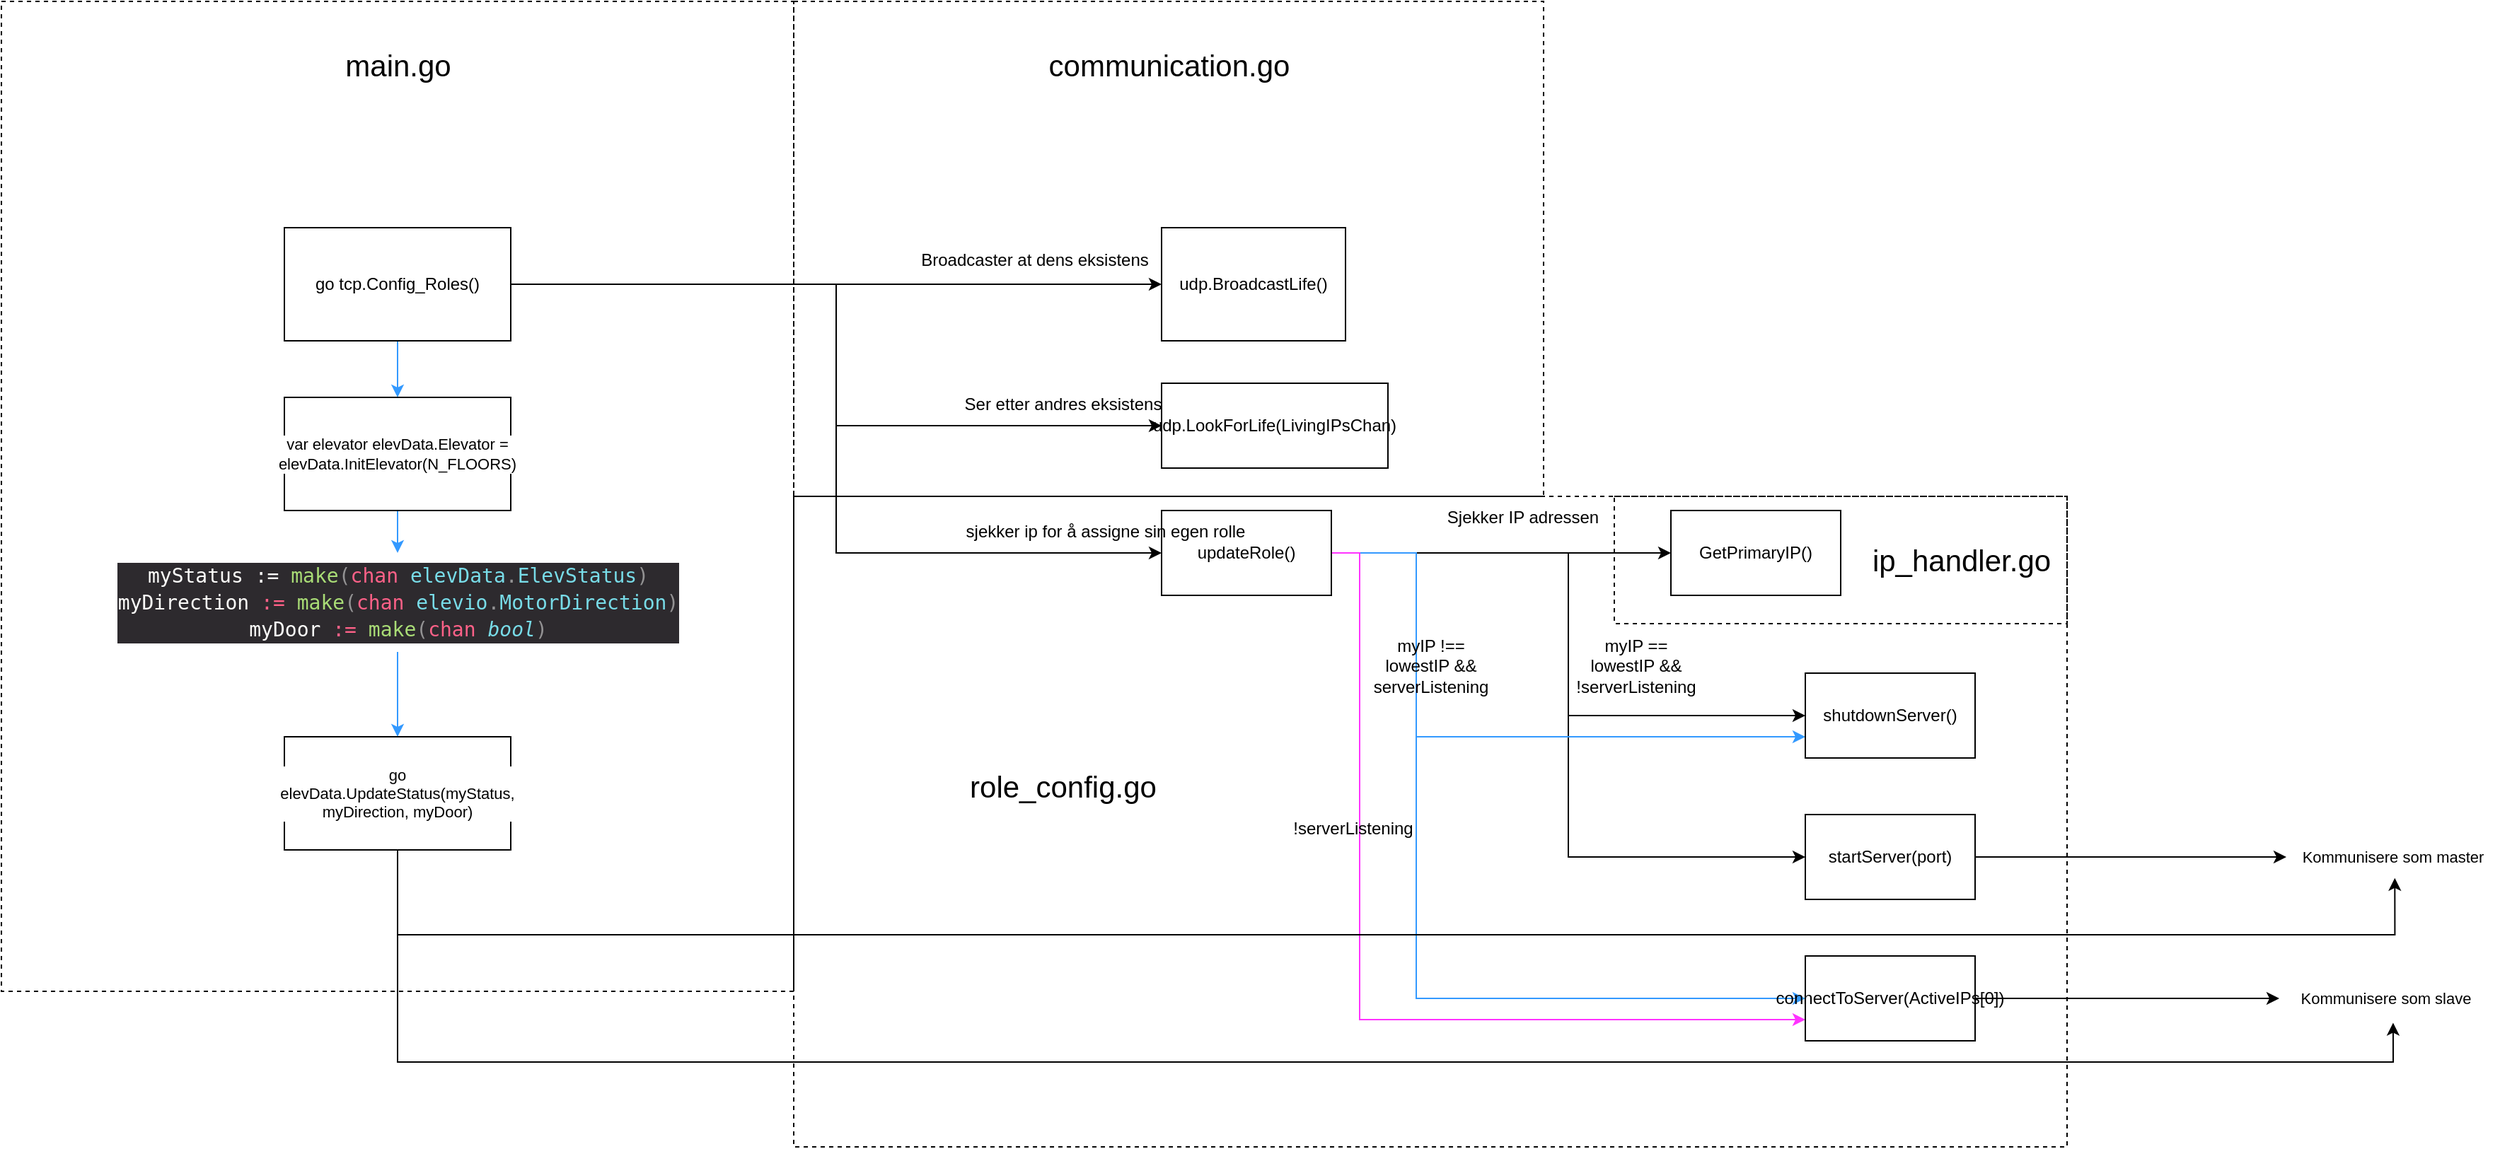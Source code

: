 <mxfile version="23.1.5" type="device">
  <diagram name="Page-1" id="AAd5A58YraQz5HL5OF3r">
    <mxGraphModel dx="2786" dy="1026" grid="1" gridSize="10" guides="1" tooltips="1" connect="1" arrows="1" fold="1" page="1" pageScale="1" pageWidth="850" pageHeight="1100" math="0" shadow="0">
      <root>
        <mxCell id="0" />
        <mxCell id="1" parent="0" />
        <mxCell id="7yFFrNaGsEzxwrJIeiKh-48" value="" style="whiteSpace=wrap;html=1;fontFamily=Helvetica;fontSize=11;fontColor=default;labelBackgroundColor=default;fillColor=none;dashed=1;" vertex="1" parent="1">
          <mxGeometry x="400" y="750" width="900" height="460" as="geometry" />
        </mxCell>
        <mxCell id="7yFFrNaGsEzxwrJIeiKh-49" value="" style="whiteSpace=wrap;html=1;fontFamily=Helvetica;fontSize=11;fontColor=default;labelBackgroundColor=default;fillColor=none;dashed=1;" vertex="1" parent="1">
          <mxGeometry x="400" y="400" width="530" height="350" as="geometry" />
        </mxCell>
        <mxCell id="7yFFrNaGsEzxwrJIeiKh-43" value="" style="whiteSpace=wrap;html=1;fontFamily=Helvetica;fontSize=11;fontColor=default;labelBackgroundColor=default;fillColor=none;dashed=1;" vertex="1" parent="1">
          <mxGeometry x="-160" y="400" width="560" height="700" as="geometry" />
        </mxCell>
        <mxCell id="7yFFrNaGsEzxwrJIeiKh-6" style="edgeStyle=orthogonalEdgeStyle;rounded=0;orthogonalLoop=1;jettySize=auto;html=1;exitX=1;exitY=0.5;exitDx=0;exitDy=0;entryX=0;entryY=0.5;entryDx=0;entryDy=0;" edge="1" parent="1" source="7yFFrNaGsEzxwrJIeiKh-2" target="7yFFrNaGsEzxwrJIeiKh-5">
          <mxGeometry relative="1" as="geometry" />
        </mxCell>
        <mxCell id="7yFFrNaGsEzxwrJIeiKh-9" style="edgeStyle=orthogonalEdgeStyle;rounded=0;orthogonalLoop=1;jettySize=auto;html=1;exitX=1;exitY=0.5;exitDx=0;exitDy=0;entryX=0;entryY=0.5;entryDx=0;entryDy=0;" edge="1" parent="1" source="7yFFrNaGsEzxwrJIeiKh-2" target="7yFFrNaGsEzxwrJIeiKh-8">
          <mxGeometry relative="1" as="geometry" />
        </mxCell>
        <mxCell id="7yFFrNaGsEzxwrJIeiKh-11" style="edgeStyle=orthogonalEdgeStyle;rounded=0;orthogonalLoop=1;jettySize=auto;html=1;exitX=1;exitY=0.5;exitDx=0;exitDy=0;entryX=0;entryY=0.5;entryDx=0;entryDy=0;" edge="1" parent="1" source="7yFFrNaGsEzxwrJIeiKh-2" target="7yFFrNaGsEzxwrJIeiKh-10">
          <mxGeometry relative="1" as="geometry" />
        </mxCell>
        <mxCell id="7yFFrNaGsEzxwrJIeiKh-36" style="edgeStyle=orthogonalEdgeStyle;rounded=0;orthogonalLoop=1;jettySize=auto;html=1;exitX=0.5;exitY=1;exitDx=0;exitDy=0;entryX=0.5;entryY=0;entryDx=0;entryDy=0;strokeColor=#3399FF;align=center;verticalAlign=middle;fontFamily=Helvetica;fontSize=11;fontColor=default;labelBackgroundColor=default;endArrow=classic;" edge="1" parent="1" source="7yFFrNaGsEzxwrJIeiKh-2" target="7yFFrNaGsEzxwrJIeiKh-35">
          <mxGeometry relative="1" as="geometry" />
        </mxCell>
        <mxCell id="7yFFrNaGsEzxwrJIeiKh-2" value="go tcp.Config_Roles()" style="whiteSpace=wrap;html=1;" vertex="1" parent="1">
          <mxGeometry x="40" y="560" width="160" height="80" as="geometry" />
        </mxCell>
        <mxCell id="7yFFrNaGsEzxwrJIeiKh-5" value="udp.BroadcastLife()" style="whiteSpace=wrap;html=1;" vertex="1" parent="1">
          <mxGeometry x="660" y="560" width="130" height="80" as="geometry" />
        </mxCell>
        <mxCell id="7yFFrNaGsEzxwrJIeiKh-8" value="udp.LookForLife(LivingIPsChan)" style="whiteSpace=wrap;html=1;" vertex="1" parent="1">
          <mxGeometry x="660" y="670" width="160" height="60" as="geometry" />
        </mxCell>
        <mxCell id="7yFFrNaGsEzxwrJIeiKh-24" style="edgeStyle=orthogonalEdgeStyle;rounded=0;orthogonalLoop=1;jettySize=auto;html=1;exitX=1;exitY=0.5;exitDx=0;exitDy=0;entryX=0;entryY=0.5;entryDx=0;entryDy=0;" edge="1" parent="1" source="7yFFrNaGsEzxwrJIeiKh-10" target="7yFFrNaGsEzxwrJIeiKh-15">
          <mxGeometry relative="1" as="geometry" />
        </mxCell>
        <mxCell id="7yFFrNaGsEzxwrJIeiKh-25" style="edgeStyle=orthogonalEdgeStyle;rounded=0;orthogonalLoop=1;jettySize=auto;html=1;exitX=1;exitY=0.5;exitDx=0;exitDy=0;entryX=0;entryY=0.5;entryDx=0;entryDy=0;" edge="1" parent="1" source="7yFFrNaGsEzxwrJIeiKh-10" target="7yFFrNaGsEzxwrJIeiKh-18">
          <mxGeometry relative="1" as="geometry" />
        </mxCell>
        <mxCell id="7yFFrNaGsEzxwrJIeiKh-26" style="edgeStyle=orthogonalEdgeStyle;rounded=0;orthogonalLoop=1;jettySize=auto;html=1;exitX=1;exitY=0.5;exitDx=0;exitDy=0;entryX=0;entryY=0.5;entryDx=0;entryDy=0;" edge="1" parent="1" source="7yFFrNaGsEzxwrJIeiKh-10" target="7yFFrNaGsEzxwrJIeiKh-22">
          <mxGeometry relative="1" as="geometry" />
        </mxCell>
        <mxCell id="7yFFrNaGsEzxwrJIeiKh-29" style="edgeStyle=orthogonalEdgeStyle;rounded=0;orthogonalLoop=1;jettySize=auto;html=1;exitX=1;exitY=0.5;exitDx=0;exitDy=0;entryX=0;entryY=0.75;entryDx=0;entryDy=0;strokeColor=#3399FF;" edge="1" parent="1" source="7yFFrNaGsEzxwrJIeiKh-10" target="7yFFrNaGsEzxwrJIeiKh-18">
          <mxGeometry relative="1" as="geometry">
            <Array as="points">
              <mxPoint x="840" y="790" />
              <mxPoint x="840" y="920" />
            </Array>
          </mxGeometry>
        </mxCell>
        <mxCell id="7yFFrNaGsEzxwrJIeiKh-30" style="edgeStyle=orthogonalEdgeStyle;rounded=0;orthogonalLoop=1;jettySize=auto;html=1;exitX=1;exitY=0.5;exitDx=0;exitDy=0;entryX=0;entryY=0.5;entryDx=0;entryDy=0;strokeColor=#3399FF;align=center;verticalAlign=middle;fontFamily=Helvetica;fontSize=11;fontColor=default;labelBackgroundColor=default;endArrow=classic;" edge="1" parent="1" source="7yFFrNaGsEzxwrJIeiKh-10" target="7yFFrNaGsEzxwrJIeiKh-23">
          <mxGeometry relative="1" as="geometry">
            <Array as="points">
              <mxPoint x="840" y="790" />
              <mxPoint x="840" y="1105" />
            </Array>
          </mxGeometry>
        </mxCell>
        <mxCell id="7yFFrNaGsEzxwrJIeiKh-34" style="edgeStyle=orthogonalEdgeStyle;rounded=0;orthogonalLoop=1;jettySize=auto;html=1;exitX=1;exitY=0.5;exitDx=0;exitDy=0;entryX=0;entryY=0.75;entryDx=0;entryDy=0;strokeColor=#FF33FF;align=center;verticalAlign=middle;fontFamily=Helvetica;fontSize=11;fontColor=default;labelBackgroundColor=default;endArrow=classic;" edge="1" parent="1" source="7yFFrNaGsEzxwrJIeiKh-10" target="7yFFrNaGsEzxwrJIeiKh-23">
          <mxGeometry relative="1" as="geometry">
            <Array as="points">
              <mxPoint x="800" y="790" />
              <mxPoint x="800" y="1120" />
            </Array>
          </mxGeometry>
        </mxCell>
        <mxCell id="7yFFrNaGsEzxwrJIeiKh-10" value="updateRole()" style="whiteSpace=wrap;html=1;" vertex="1" parent="1">
          <mxGeometry x="660" y="760" width="120" height="60" as="geometry" />
        </mxCell>
        <mxCell id="7yFFrNaGsEzxwrJIeiKh-12" value="Broadcaster at dens eksistens" style="text;html=1;align=center;verticalAlign=middle;resizable=0;points=[];autosize=1;strokeColor=none;fillColor=none;" vertex="1" parent="1">
          <mxGeometry x="480" y="568" width="180" height="30" as="geometry" />
        </mxCell>
        <mxCell id="7yFFrNaGsEzxwrJIeiKh-13" value="Ser etter andres eksistens" style="text;html=1;align=center;verticalAlign=middle;resizable=0;points=[];autosize=1;strokeColor=none;fillColor=none;" vertex="1" parent="1">
          <mxGeometry x="510" y="670" width="160" height="30" as="geometry" />
        </mxCell>
        <mxCell id="7yFFrNaGsEzxwrJIeiKh-14" value="sjekker ip for å assigne sin egen rolle" style="text;html=1;align=center;verticalAlign=middle;resizable=0;points=[];autosize=1;strokeColor=none;fillColor=none;" vertex="1" parent="1">
          <mxGeometry x="510" y="760" width="220" height="30" as="geometry" />
        </mxCell>
        <mxCell id="7yFFrNaGsEzxwrJIeiKh-15" value="GetPrimaryIP()" style="whiteSpace=wrap;html=1;" vertex="1" parent="1">
          <mxGeometry x="1020" y="760" width="120" height="60" as="geometry" />
        </mxCell>
        <mxCell id="7yFFrNaGsEzxwrJIeiKh-17" value="Sjekker IP adressen" style="text;html=1;align=center;verticalAlign=middle;resizable=0;points=[];autosize=1;strokeColor=none;fillColor=none;" vertex="1" parent="1">
          <mxGeometry x="850" y="750" width="130" height="30" as="geometry" />
        </mxCell>
        <mxCell id="7yFFrNaGsEzxwrJIeiKh-18" value="shutdownServer()" style="whiteSpace=wrap;html=1;" vertex="1" parent="1">
          <mxGeometry x="1115" y="875" width="120" height="60" as="geometry" />
        </mxCell>
        <mxCell id="7yFFrNaGsEzxwrJIeiKh-20" value="myIP == &lt;br&gt;lowestIP &amp;amp;&amp;amp; &lt;br&gt;!serverListening" style="text;html=1;align=center;verticalAlign=middle;resizable=0;points=[];autosize=1;strokeColor=none;fillColor=none;" vertex="1" parent="1">
          <mxGeometry x="940" y="840" width="110" height="60" as="geometry" />
        </mxCell>
        <mxCell id="7yFFrNaGsEzxwrJIeiKh-58" style="edgeStyle=orthogonalEdgeStyle;rounded=0;orthogonalLoop=1;jettySize=auto;html=1;exitX=1;exitY=0.5;exitDx=0;exitDy=0;strokeColor=default;align=center;verticalAlign=middle;fontFamily=Helvetica;fontSize=11;fontColor=default;labelBackgroundColor=default;endArrow=classic;" edge="1" parent="1" source="7yFFrNaGsEzxwrJIeiKh-22" target="7yFFrNaGsEzxwrJIeiKh-57">
          <mxGeometry relative="1" as="geometry" />
        </mxCell>
        <mxCell id="7yFFrNaGsEzxwrJIeiKh-22" value="startServer(port)" style="whiteSpace=wrap;html=1;" vertex="1" parent="1">
          <mxGeometry x="1115" y="975" width="120" height="60" as="geometry" />
        </mxCell>
        <mxCell id="7yFFrNaGsEzxwrJIeiKh-59" style="edgeStyle=orthogonalEdgeStyle;rounded=0;orthogonalLoop=1;jettySize=auto;html=1;strokeColor=default;align=center;verticalAlign=middle;fontFamily=Helvetica;fontSize=11;fontColor=default;labelBackgroundColor=default;endArrow=classic;" edge="1" parent="1" source="7yFFrNaGsEzxwrJIeiKh-23">
          <mxGeometry relative="1" as="geometry">
            <mxPoint x="1450" y="1105.0" as="targetPoint" />
          </mxGeometry>
        </mxCell>
        <mxCell id="7yFFrNaGsEzxwrJIeiKh-23" value="connectToServer(ActiveIPs[0])" style="whiteSpace=wrap;html=1;" vertex="1" parent="1">
          <mxGeometry x="1115" y="1075" width="120" height="60" as="geometry" />
        </mxCell>
        <mxCell id="7yFFrNaGsEzxwrJIeiKh-28" value="myIP !== &lt;br&gt;lowestIP &amp;amp;&amp;amp; &lt;br&gt;serverListening" style="text;html=1;align=center;verticalAlign=middle;resizable=0;points=[];autosize=1;strokeColor=none;fillColor=none;" vertex="1" parent="1">
          <mxGeometry x="800" y="840" width="100" height="60" as="geometry" />
        </mxCell>
        <mxCell id="7yFFrNaGsEzxwrJIeiKh-31" value="!serverListening" style="text;html=1;align=center;verticalAlign=middle;resizable=0;points=[];autosize=1;strokeColor=none;fillColor=none;" vertex="1" parent="1">
          <mxGeometry x="740" y="970" width="110" height="30" as="geometry" />
        </mxCell>
        <mxCell id="7yFFrNaGsEzxwrJIeiKh-38" style="edgeStyle=orthogonalEdgeStyle;rounded=0;orthogonalLoop=1;jettySize=auto;html=1;exitX=0.5;exitY=1;exitDx=0;exitDy=0;strokeColor=#3399FF;align=center;verticalAlign=middle;fontFamily=Helvetica;fontSize=11;fontColor=default;labelBackgroundColor=default;endArrow=classic;" edge="1" parent="1" source="7yFFrNaGsEzxwrJIeiKh-35" target="7yFFrNaGsEzxwrJIeiKh-37">
          <mxGeometry relative="1" as="geometry" />
        </mxCell>
        <mxCell id="7yFFrNaGsEzxwrJIeiKh-35" value="var elevator elevData.Elevator = elevData.InitElevator(N_FLOORS)" style="whiteSpace=wrap;html=1;fontFamily=Helvetica;fontSize=11;fontColor=default;labelBackgroundColor=default;" vertex="1" parent="1">
          <mxGeometry x="40" y="680" width="160" height="80" as="geometry" />
        </mxCell>
        <mxCell id="7yFFrNaGsEzxwrJIeiKh-39" style="edgeStyle=orthogonalEdgeStyle;rounded=0;orthogonalLoop=1;jettySize=auto;html=1;strokeColor=#3399FF;align=center;verticalAlign=middle;fontFamily=Helvetica;fontSize=11;fontColor=default;labelBackgroundColor=default;endArrow=classic;entryX=0.5;entryY=0;entryDx=0;entryDy=0;" edge="1" parent="1" source="7yFFrNaGsEzxwrJIeiKh-37" target="7yFFrNaGsEzxwrJIeiKh-40">
          <mxGeometry relative="1" as="geometry">
            <mxPoint x="120" y="910" as="targetPoint" />
          </mxGeometry>
        </mxCell>
        <mxCell id="7yFFrNaGsEzxwrJIeiKh-37" value="&lt;div style=&quot;color: rgb(252, 252, 250); background-color: rgb(45, 42, 46); font-family: &amp;quot;Droid Sans Mono&amp;quot;, &amp;quot;monospace&amp;quot;, monospace; font-size: 14px; line-height: 19px;&quot;&gt;&lt;div&gt;myStatus := &lt;span style=&quot;color: #a9dc76;&quot;&gt;make&lt;/span&gt;&lt;span style=&quot;color: #939293;&quot;&gt;(&lt;/span&gt;&lt;span style=&quot;color: #ff6188;&quot;&gt;chan&lt;/span&gt; &lt;span style=&quot;color: #78dce8;&quot;&gt;elevData&lt;/span&gt;&lt;span style=&quot;color: #939293;&quot;&gt;.&lt;/span&gt;&lt;span style=&quot;color: #78dce8;&quot;&gt;ElevStatus&lt;/span&gt;&lt;span style=&quot;color: #939293;&quot;&gt;)&lt;/span&gt;&lt;/div&gt;&lt;div&gt;    myDirection &lt;span style=&quot;color: #ff6188;&quot;&gt;:=&lt;/span&gt; &lt;span style=&quot;color: #a9dc76;&quot;&gt;make&lt;/span&gt;&lt;span style=&quot;color: #939293;&quot;&gt;(&lt;/span&gt;&lt;span style=&quot;color: #ff6188;&quot;&gt;chan&lt;/span&gt; &lt;span style=&quot;color: #78dce8;&quot;&gt;elevio&lt;/span&gt;&lt;span style=&quot;color: #939293;&quot;&gt;.&lt;/span&gt;&lt;span style=&quot;color: #78dce8;&quot;&gt;MotorDirection&lt;/span&gt;&lt;span style=&quot;color: #939293;&quot;&gt;)&lt;/span&gt;&lt;/div&gt;&lt;div&gt;    myDoor &lt;span style=&quot;color: #ff6188;&quot;&gt;:=&lt;/span&gt; &lt;span style=&quot;color: #a9dc76;&quot;&gt;make&lt;/span&gt;&lt;span style=&quot;color: #939293;&quot;&gt;(&lt;/span&gt;&lt;span style=&quot;color: #ff6188;&quot;&gt;chan&lt;/span&gt; &lt;span style=&quot;color: #78dce8;font-style: italic;&quot;&gt;bool&lt;/span&gt;&lt;span style=&quot;color: #939293;&quot;&gt;)&lt;/span&gt;&lt;/div&gt;&lt;/div&gt;" style="text;html=1;align=center;verticalAlign=middle;resizable=0;points=[];autosize=1;strokeColor=none;fillColor=none;fontFamily=Helvetica;fontSize=11;fontColor=default;labelBackgroundColor=default;" vertex="1" parent="1">
          <mxGeometry x="-90" y="790" width="420" height="70" as="geometry" />
        </mxCell>
        <mxCell id="7yFFrNaGsEzxwrJIeiKh-40" value="go elevData.UpdateStatus(myStatus, myDirection, myDoor)" style="whiteSpace=wrap;html=1;fontFamily=Helvetica;fontSize=11;fontColor=default;labelBackgroundColor=default;" vertex="1" parent="1">
          <mxGeometry x="40" y="920" width="160" height="80" as="geometry" />
        </mxCell>
        <mxCell id="7yFFrNaGsEzxwrJIeiKh-46" value="main.go" style="text;html=1;align=center;verticalAlign=middle;resizable=0;points=[];autosize=1;strokeColor=none;fillColor=none;fontFamily=Helvetica;fontSize=21;fontColor=default;labelBackgroundColor=default;" vertex="1" parent="1">
          <mxGeometry x="70" y="425" width="100" height="40" as="geometry" />
        </mxCell>
        <mxCell id="7yFFrNaGsEzxwrJIeiKh-51" value="communication.go" style="text;html=1;align=center;verticalAlign=middle;resizable=0;points=[];autosize=1;strokeColor=none;fillColor=none;fontFamily=Helvetica;fontSize=21;fontColor=default;labelBackgroundColor=default;" vertex="1" parent="1">
          <mxGeometry x="570" y="425" width="190" height="40" as="geometry" />
        </mxCell>
        <mxCell id="7yFFrNaGsEzxwrJIeiKh-52" value="" style="whiteSpace=wrap;html=1;fontFamily=Helvetica;fontSize=11;fontColor=default;labelBackgroundColor=default;fillColor=none;dashed=1;" vertex="1" parent="1">
          <mxGeometry x="980" y="750" width="320" height="90" as="geometry" />
        </mxCell>
        <mxCell id="7yFFrNaGsEzxwrJIeiKh-54" value="ip_handler.go" style="text;html=1;align=center;verticalAlign=middle;resizable=0;points=[];autosize=1;strokeColor=none;fillColor=none;fontFamily=Helvetica;fontSize=21;fontColor=default;labelBackgroundColor=default;" vertex="1" parent="1">
          <mxGeometry x="1150" y="775" width="150" height="40" as="geometry" />
        </mxCell>
        <mxCell id="7yFFrNaGsEzxwrJIeiKh-55" value="role_config.go" style="text;html=1;align=center;verticalAlign=middle;resizable=0;points=[];autosize=1;strokeColor=none;fillColor=none;fontFamily=Helvetica;fontSize=21;fontColor=default;labelBackgroundColor=default;" vertex="1" parent="1">
          <mxGeometry x="510" y="935" width="160" height="40" as="geometry" />
        </mxCell>
        <mxCell id="7yFFrNaGsEzxwrJIeiKh-57" value="Kommunisere som master" style="text;html=1;align=center;verticalAlign=middle;resizable=0;points=[];autosize=1;strokeColor=none;fillColor=none;fontFamily=Helvetica;fontSize=11;fontColor=default;labelBackgroundColor=default;" vertex="1" parent="1">
          <mxGeometry x="1455" y="990" width="150" height="30" as="geometry" />
        </mxCell>
        <mxCell id="7yFFrNaGsEzxwrJIeiKh-60" value="Kommunisere som slave" style="text;html=1;align=center;verticalAlign=middle;resizable=0;points=[];autosize=1;strokeColor=none;fillColor=none;fontFamily=Helvetica;fontSize=11;fontColor=default;labelBackgroundColor=default;" vertex="1" parent="1">
          <mxGeometry x="1455" y="1090" width="140" height="30" as="geometry" />
        </mxCell>
        <mxCell id="7yFFrNaGsEzxwrJIeiKh-61" style="edgeStyle=orthogonalEdgeStyle;rounded=0;orthogonalLoop=1;jettySize=auto;html=1;exitX=0.5;exitY=1;exitDx=0;exitDy=0;entryX=0.511;entryY=0.996;entryDx=0;entryDy=0;entryPerimeter=0;strokeColor=default;align=center;verticalAlign=middle;fontFamily=Helvetica;fontSize=11;fontColor=default;labelBackgroundColor=default;endArrow=classic;" edge="1" parent="1" source="7yFFrNaGsEzxwrJIeiKh-40" target="7yFFrNaGsEzxwrJIeiKh-57">
          <mxGeometry relative="1" as="geometry">
            <Array as="points">
              <mxPoint x="120" y="1060" />
              <mxPoint x="1532" y="1060" />
            </Array>
          </mxGeometry>
        </mxCell>
        <mxCell id="7yFFrNaGsEzxwrJIeiKh-62" style="edgeStyle=orthogonalEdgeStyle;rounded=0;orthogonalLoop=1;jettySize=auto;html=1;exitX=0.5;exitY=1;exitDx=0;exitDy=0;entryX=0.539;entryY=1.075;entryDx=0;entryDy=0;entryPerimeter=0;strokeColor=default;align=center;verticalAlign=middle;fontFamily=Helvetica;fontSize=11;fontColor=default;labelBackgroundColor=default;endArrow=classic;" edge="1" parent="1" source="7yFFrNaGsEzxwrJIeiKh-40" target="7yFFrNaGsEzxwrJIeiKh-60">
          <mxGeometry relative="1" as="geometry">
            <Array as="points">
              <mxPoint x="120" y="1150" />
              <mxPoint x="1530" y="1150" />
            </Array>
          </mxGeometry>
        </mxCell>
      </root>
    </mxGraphModel>
  </diagram>
</mxfile>

